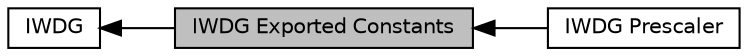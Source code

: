 digraph "IWDG Exported Constants"
{
  edge [fontname="Helvetica",fontsize="10",labelfontname="Helvetica",labelfontsize="10"];
  node [fontname="Helvetica",fontsize="10",shape=box];
  rankdir=LR;
  Node2 [label="IWDG",height=0.2,width=0.4,color="black", fillcolor="white", style="filled",URL="$group___i_w_d_g.html",tooltip=" "];
  Node3 [label="IWDG Prescaler",height=0.2,width=0.4,color="black", fillcolor="white", style="filled",URL="$group___i_w_d_g___prescaler.html",tooltip=" "];
  Node1 [label="IWDG Exported Constants",height=0.2,width=0.4,color="black", fillcolor="grey75", style="filled", fontcolor="black",tooltip=" "];
  Node2->Node1 [shape=plaintext, dir="back", style="solid"];
  Node1->Node3 [shape=plaintext, dir="back", style="solid"];
}
